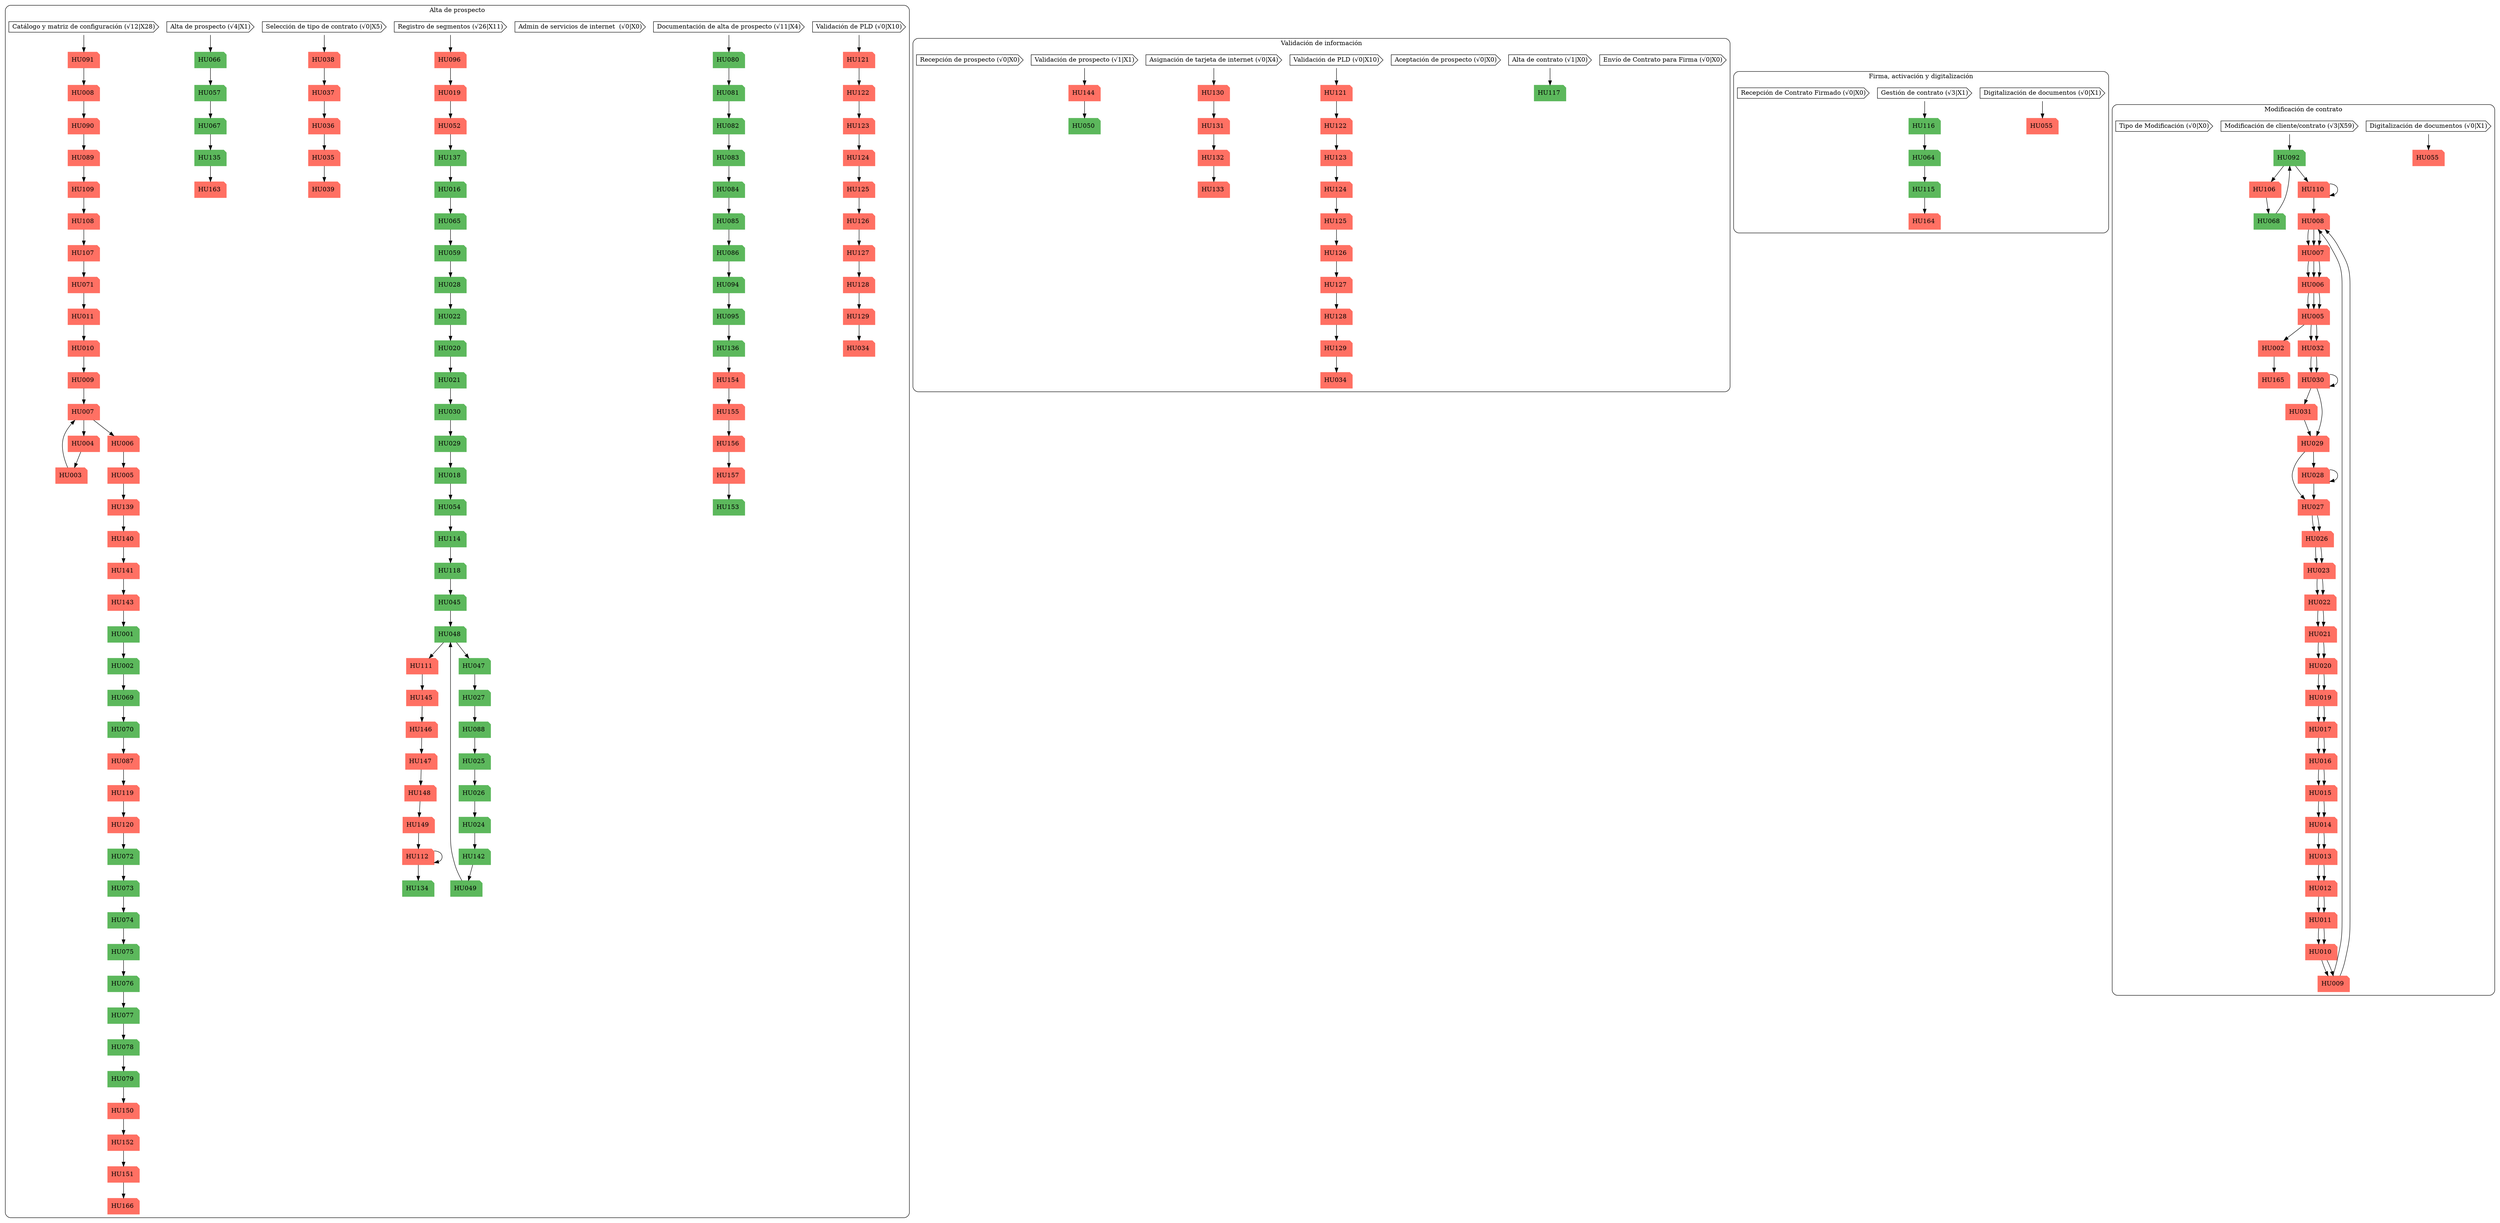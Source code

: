 // US Process model relationships
digraph G {
	graph [rankdir=TB]
	subgraph "cluster_Alta de prospecto" {
		label="Alta de prospecto" rankdir=TB style=rounded
		"Alta de prospecto_Validación de PLD_HU121 " [label="HU121 " color="#ff7063" href="https://vectorcb.storiesonboard.com/m/contratos-vector-to-be/!card/anEH8lAew-gw4ToL9zG3mQ" shape=note style=filled]
		"Alta de prospecto_Validación de PLD_HU122 " [label="HU122 " color="#ff7063" href="https://vectorcb.storiesonboard.com/m/contratos-vector-to-be/!card/DsB9HjBA49uimToMWWBz5g" shape=note style=filled]
		"Alta de prospecto_Validación de PLD_HU121 " -> "Alta de prospecto_Validación de PLD_HU122 " [constraint=true]
		"Alta de prospecto_Validación de PLD_HU123 " [label="HU123 " color="#ff7063" href="https://vectorcb.storiesonboard.com/m/contratos-vector-to-be/!card/XtvqQFl-ni4QKjoL94vTvQ" shape=note style=filled]
		"Alta de prospecto_Validación de PLD_HU122 " -> "Alta de prospecto_Validación de PLD_HU123 " [constraint=true]
		"Alta de prospecto_Validación de PLD_HU124 " [label="HU124 " color="#ff7063" href="https://vectorcb.storiesonboard.com/m/contratos-vector-to-be/!card/td1HhuiH3nOuRToMH5t21w" shape=note style=filled]
		"Alta de prospecto_Validación de PLD_HU123 " -> "Alta de prospecto_Validación de PLD_HU124 " [constraint=true]
		"Alta de prospecto_Validación de PLD_HU125 " [label="HU125 " color="#ff7063" href="https://vectorcb.storiesonboard.com/m/contratos-vector-to-be/!card/XI46QiVOfB6cfjoMH5yxSg" shape=note style=filled]
		"Alta de prospecto_Validación de PLD_HU124 " -> "Alta de prospecto_Validación de PLD_HU125 " [constraint=true]
		"Alta de prospecto_Validación de PLD_HU126 " [label="HU126 " color="#ff7063" href="https://vectorcb.storiesonboard.com/m/contratos-vector-to-be/!card/qcOKu5Y5OhZLEToMM8Ambg" shape=note style=filled]
		"Alta de prospecto_Validación de PLD_HU125 " -> "Alta de prospecto_Validación de PLD_HU126 " [constraint=true]
		"Alta de prospecto_Validación de PLD_HU127 " [label="HU127 " color="#ff7063" href="https://vectorcb.storiesonboard.com/m/contratos-vector-to-be/!card/mouhrul1Lv-LejoMH5yuHg" shape=note style=filled]
		"Alta de prospecto_Validación de PLD_HU126 " -> "Alta de prospecto_Validación de PLD_HU127 " [constraint=true]
		"Alta de prospecto_Validación de PLD_HU128 " [label="HU128 " color="#ff7063" href="https://vectorcb.storiesonboard.com/m/contratos-vector-to-be/!card/kjHACHzmgBTsxjoMY9M3rg" shape=note style=filled]
		"Alta de prospecto_Validación de PLD_HU127 " -> "Alta de prospecto_Validación de PLD_HU128 " [constraint=true]
		"Alta de prospecto_Validación de PLD_HU129 " [label="HU129 " color="#ff7063" href="https://vectorcb.storiesonboard.com/m/contratos-vector-to-be/!card/bqbQq5GvvNPJdDoMY-XKiA" shape=note style=filled]
		"Alta de prospecto_Validación de PLD_HU128 " -> "Alta de prospecto_Validación de PLD_HU129 " [constraint=true]
		"Alta de prospecto_Validación de PLD_HU034 " [label="HU034 " color="#ff7063" href="https://vectorcb.storiesonboard.com/m/contratos-vector-to-be/!card/fmXNBbV7suyMNzoLE5UvVA" shape=note style=filled]
		"Alta de prospecto_Validación de PLD_HU129 " -> "Alta de prospecto_Validación de PLD_HU034 " [constraint=true]
		"Alta de prospecto_PROC_0" [label="Validación de PLD (√0|X10)" shape=cds]
		"Alta de prospecto_PROC_0" -> "Alta de prospecto_Validación de PLD_HU121 " [constraint=true]
		"Alta de prospecto_Documentación de alta de prospecto_HU080 " [label="HU080 " color="#5cb85c" href="https://vectorcb.storiesonboard.com/m/contratos-vector-to-be/!card/1BHBwA90ewvx-zoLi6syLA" shape=note style=filled]
		"Alta de prospecto_Documentación de alta de prospecto_HU081 " [label="HU081 " color="#5cb85c" href="https://vectorcb.storiesonboard.com/m/contratos-vector-to-be/!card/O-hZIgE149bv6DoLi7yVXw" shape=note style=filled]
		"Alta de prospecto_Documentación de alta de prospecto_HU080 " -> "Alta de prospecto_Documentación de alta de prospecto_HU081 " [constraint=true]
		"Alta de prospecto_Documentación de alta de prospecto_HU082 " [label="HU082 " color="#5cb85c" href="https://vectorcb.storiesonboard.com/m/contratos-vector-to-be/!card/IN2MGoNWwH_PNDoLi8BejQ" shape=note style=filled]
		"Alta de prospecto_Documentación de alta de prospecto_HU081 " -> "Alta de prospecto_Documentación de alta de prospecto_HU082 " [constraint=true]
		"Alta de prospecto_Documentación de alta de prospecto_HU083 " [label="HU083 " color="#5cb85c" href="https://vectorcb.storiesonboard.com/m/contratos-vector-to-be/!card/aJI9PpHbBR0XMzoLi8Nprw" shape=note style=filled]
		"Alta de prospecto_Documentación de alta de prospecto_HU082 " -> "Alta de prospecto_Documentación de alta de prospecto_HU083 " [constraint=true]
		"Alta de prospecto_Documentación de alta de prospecto_HU084 " [label="HU084 " color="#5cb85c" href="https://vectorcb.storiesonboard.com/m/contratos-vector-to-be/!card/sFI5ZtyAjOteLToLi8YAbQ" shape=note style=filled]
		"Alta de prospecto_Documentación de alta de prospecto_HU083 " -> "Alta de prospecto_Documentación de alta de prospecto_HU084 " [constraint=true]
		"Alta de prospecto_Documentación de alta de prospecto_HU085 " [label="HU085 " color="#5cb85c" href="https://vectorcb.storiesonboard.com/m/contratos-vector-to-be/!card/AyZnXvWtjmjfqzoLi9xnOw" shape=note style=filled]
		"Alta de prospecto_Documentación de alta de prospecto_HU084 " -> "Alta de prospecto_Documentación de alta de prospecto_HU085 " [constraint=true]
		"Alta de prospecto_Documentación de alta de prospecto_HU086 " [label="HU086 " color="#5cb85c" href="https://vectorcb.storiesonboard.com/m/contratos-vector-to-be/!card/C1oKlTILC5dwqToLi-UX7g" shape=note style=filled]
		"Alta de prospecto_Documentación de alta de prospecto_HU085 " -> "Alta de prospecto_Documentación de alta de prospecto_HU086 " [constraint=true]
		"Alta de prospecto_Documentación de alta de prospecto_HU094 " [label="HU094 " color="#5cb85c" href="https://vectorcb.storiesonboard.com/m/contratos-vector-to-be/!card/uI3Bo17mU0kWhToLr40f7A" shape=note style=filled]
		"Alta de prospecto_Documentación de alta de prospecto_HU086 " -> "Alta de prospecto_Documentación de alta de prospecto_HU094 " [constraint=true]
		"Alta de prospecto_Documentación de alta de prospecto_HU095 " [label="HU095 " color="#5cb85c" href="https://vectorcb.storiesonboard.com/m/contratos-vector-to-be/!card/8oGfcqH9b0KfzToLr40f-w" shape=note style=filled]
		"Alta de prospecto_Documentación de alta de prospecto_HU094 " -> "Alta de prospecto_Documentación de alta de prospecto_HU095 " [constraint=true]
		"Alta de prospecto_Documentación de alta de prospecto_HU136 " [label="HU136 " color="#5cb85c" href="https://vectorcb.storiesonboard.com/m/contratos-vector-to-be/!card/qfboyhi6q7DZGToLPOT-kg" shape=note style=filled]
		"Alta de prospecto_Documentación de alta de prospecto_HU095 " -> "Alta de prospecto_Documentación de alta de prospecto_HU136 " [constraint=true]
		"Alta de prospecto_Documentación de alta de prospecto_HU154 " [label="HU154 " color="#ff7063" href="https://vectorcb.storiesonboard.com/m/contratos-vector-to-be/!card/G2-FUx6dAYpJKzoMYcm-Rw" shape=note style=filled]
		"Alta de prospecto_Documentación de alta de prospecto_HU136 " -> "Alta de prospecto_Documentación de alta de prospecto_HU154 " [constraint=true]
		"Alta de prospecto_Documentación de alta de prospecto_HU155 " [label="HU155 " color="#ff7063" href="https://vectorcb.storiesonboard.com/m/contratos-vector-to-be/!card/P49p3-BqnZ3dTDoMYf9FOQ" shape=note style=filled]
		"Alta de prospecto_Documentación de alta de prospecto_HU154 " -> "Alta de prospecto_Documentación de alta de prospecto_HU155 " [constraint=true]
		"Alta de prospecto_Documentación de alta de prospecto_HU156 " [label="HU156 " color="#ff7063" href="https://vectorcb.storiesonboard.com/m/contratos-vector-to-be/!card/lopbO0ueQiYKwzoMYf9BYQ" shape=note style=filled]
		"Alta de prospecto_Documentación de alta de prospecto_HU155 " -> "Alta de prospecto_Documentación de alta de prospecto_HU156 " [constraint=true]
		"Alta de prospecto_Documentación de alta de prospecto_HU157 " [label="HU157 " color="#ff7063" href="https://vectorcb.storiesonboard.com/m/contratos-vector-to-be/!card/BMvEFFLb-e0JZToMYjdcTQ" shape=note style=filled]
		"Alta de prospecto_Documentación de alta de prospecto_HU156 " -> "Alta de prospecto_Documentación de alta de prospecto_HU157 " [constraint=true]
		"Alta de prospecto_Documentación de alta de prospecto_HU153 " [label="HU153 " color="#5cb85c" href="https://vectorcb.storiesonboard.com/m/contratos-vector-to-be/!card/dIkc2jluRmwbyToMYcVy5A" shape=note style=filled]
		"Alta de prospecto_Documentación de alta de prospecto_HU157 " -> "Alta de prospecto_Documentación de alta de prospecto_HU153 " [constraint=true]
		"Alta de prospecto_PROC_1" [label="Documentación de alta de prospecto (√11|X4)" shape=cds]
		"Alta de prospecto_PROC_1" -> "Alta de prospecto_Documentación de alta de prospecto_HU080 " [constraint=true]
		"Alta de prospecto_PROC_2" [label="Admin de servicios de internet  (√0|X0)" shape=cds]
		"Alta de prospecto_Registro de segmentos_HU096 " [label="HU096 " color="#ff7063" href="https://vectorcb.storiesonboard.com/m/contratos-vector-to-be/!card/lWHexAi8lpOmkzoLw7Nyyw" shape=note style=filled]
		"Alta de prospecto_Registro de segmentos_HU019 " [label="HU019 " color="#ff7063" href="https://vectorcb.storiesonboard.com/m/contratos-vector-to-be/!card/S4HRwoy1zgkxUzoK_z8brw" shape=note style=filled]
		"Alta de prospecto_Registro de segmentos_HU096 " -> "Alta de prospecto_Registro de segmentos_HU019 " [constraint=true]
		"Alta de prospecto_Registro de segmentos_HU052 " [label="HU052 " color="#ff7063" href="https://vectorcb.storiesonboard.com/m/contratos-vector-to-be/!card/eXxUDlL00I97bjoLE5Uvkg" shape=note style=filled]
		"Alta de prospecto_Registro de segmentos_HU019 " -> "Alta de prospecto_Registro de segmentos_HU052 " [constraint=true]
		"Alta de prospecto_Registro de segmentos_HU137 " [label="HU137 " color="#5cb85c" href="https://vectorcb.storiesonboard.com/m/contratos-vector-to-be/!card/OenxgVptztfA2joMOTsYcg" shape=note style=filled]
		"Alta de prospecto_Registro de segmentos_HU052 " -> "Alta de prospecto_Registro de segmentos_HU137 " [constraint=true]
		"Alta de prospecto_Registro de segmentos_HU016 " [label="HU016 " color="#5cb85c" href="https://vectorcb.storiesonboard.com/m/contratos-vector-to-be/!card/AVs4SY9es6X9sDoK-jyZ2Q" shape=note style=filled]
		"Alta de prospecto_Registro de segmentos_HU137 " -> "Alta de prospecto_Registro de segmentos_HU016 " [constraint=true]
		"Alta de prospecto_Registro de segmentos_HU065 " [label="HU065 " color="#5cb85c" href="https://vectorcb.storiesonboard.com/m/contratos-vector-to-be/!card/Oh68TLm3F1doqToLXk6cCw" shape=note style=filled]
		"Alta de prospecto_Registro de segmentos_HU016 " -> "Alta de prospecto_Registro de segmentos_HU065 " [constraint=true]
		"Alta de prospecto_Registro de segmentos_HU059 " [label="HU059 " color="#5cb85c" href="https://vectorcb.storiesonboard.com/m/contratos-vector-to-be/!card/9A7GqUFxUsU_cToLONBB7w" shape=note style=filled]
		"Alta de prospecto_Registro de segmentos_HU065 " -> "Alta de prospecto_Registro de segmentos_HU059 " [constraint=true]
		"Alta de prospecto_Registro de segmentos_HU028 " [label="HU028 " color="#5cb85c" href="https://vectorcb.storiesonboard.com/m/contratos-vector-to-be/!card/gU-9qCSuLHLIRToLAGeqKg" shape=note style=filled]
		"Alta de prospecto_Registro de segmentos_HU059 " -> "Alta de prospecto_Registro de segmentos_HU028 " [constraint=true]
		"Alta de prospecto_Registro de segmentos_HU022 " [label="HU022 " color="#5cb85c" href="https://vectorcb.storiesonboard.com/m/contratos-vector-to-be/!card/0yqYmBO2fdXp5joLE-aEpw" shape=note style=filled]
		"Alta de prospecto_Registro de segmentos_HU028 " -> "Alta de prospecto_Registro de segmentos_HU022 " [constraint=true]
		"Alta de prospecto_Registro de segmentos_HU020 " [label="HU020 " color="#5cb85c" href="https://vectorcb.storiesonboard.com/m/contratos-vector-to-be/!card/DJsQyTDkSL3ccToLE9qDxw" shape=note style=filled]
		"Alta de prospecto_Registro de segmentos_HU022 " -> "Alta de prospecto_Registro de segmentos_HU020 " [constraint=true]
		"Alta de prospecto_Registro de segmentos_HU021 " [label="HU021 " color="#5cb85c" href="https://vectorcb.storiesonboard.com/m/contratos-vector-to-be/!card/-M0gV95sMzXFzzoLAGelKQ" shape=note style=filled]
		"Alta de prospecto_Registro de segmentos_HU020 " -> "Alta de prospecto_Registro de segmentos_HU021 " [constraint=true]
		"Alta de prospecto_Registro de segmentos_HU030 " [label="HU030 " color="#5cb85c" href="https://vectorcb.storiesonboard.com/m/contratos-vector-to-be/!card/KabVeakEpZitOzoLJD7l3A" shape=note style=filled]
		"Alta de prospecto_Registro de segmentos_HU021 " -> "Alta de prospecto_Registro de segmentos_HU030 " [constraint=true]
		"Alta de prospecto_Registro de segmentos_HU029 " [label="HU029 " color="#5cb85c" href="https://vectorcb.storiesonboard.com/m/contratos-vector-to-be/!card/--LgTiXYGjRj6ToLD_B4TQ" shape=note style=filled]
		"Alta de prospecto_Registro de segmentos_HU030 " -> "Alta de prospecto_Registro de segmentos_HU029 " [constraint=true]
		"Alta de prospecto_Registro de segmentos_HU018 " [label="HU018 " color="#5cb85c" href="https://vectorcb.storiesonboard.com/m/contratos-vector-to-be/!card/7TqZFj0VYMWlKzoK_sBiIw" shape=note style=filled]
		"Alta de prospecto_Registro de segmentos_HU029 " -> "Alta de prospecto_Registro de segmentos_HU018 " [constraint=true]
		"Alta de prospecto_Registro de segmentos_HU054 " [label="HU054 " color="#5cb85c" href="https://vectorcb.storiesonboard.com/m/contratos-vector-to-be/!card/RYUEgfxHJ92oNjoLAEeQVQ" shape=note style=filled]
		"Alta de prospecto_Registro de segmentos_HU018 " -> "Alta de prospecto_Registro de segmentos_HU054 " [constraint=true]
		"Alta de prospecto_Registro de segmentos_HU114 " [label="HU114 " color="#5cb85c" href="https://vectorcb.storiesonboard.com/m/contratos-vector-to-be/!card/Kqa97fHnFZhNZjoL6YALQA" shape=note style=filled]
		"Alta de prospecto_Registro de segmentos_HU054 " -> "Alta de prospecto_Registro de segmentos_HU114 " [constraint=true]
		"Alta de prospecto_Registro de segmentos_HU118 " [label="HU118 " color="#5cb85c" href="https://vectorcb.storiesonboard.com/m/contratos-vector-to-be/!card/c4A97AluOCXT9DoL_InmSw" shape=note style=filled]
		"Alta de prospecto_Registro de segmentos_HU114 " -> "Alta de prospecto_Registro de segmentos_HU118 " [constraint=true]
		"Alta de prospecto_Registro de segmentos_HU045 " [label="HU045 " color="#5cb85c" href="https://vectorcb.storiesonboard.com/m/contratos-vector-to-be/!card/HG7AbL7XuKR1ZzoLE-Z-Xg" shape=note style=filled]
		"Alta de prospecto_Registro de segmentos_HU118 " -> "Alta de prospecto_Registro de segmentos_HU045 " [constraint=true]
		"Alta de prospecto_Registro de segmentos_HU048 " [label="HU048 " color="#5cb85c" href="https://vectorcb.storiesonboard.com/m/contratos-vector-to-be/!card/877lUKMRqwGNpjoLE-Z9NQ" shape=note style=filled]
		"Alta de prospecto_Registro de segmentos_HU045 " -> "Alta de prospecto_Registro de segmentos_HU048 " [constraint=true]
		"Alta de prospecto_Registro de segmentos_HU047 " [label="HU047 " color="#5cb85c" href="https://vectorcb.storiesonboard.com/m/contratos-vector-to-be/!card/XbLngeRy9D6xxToLE9qG_g" shape=note style=filled]
		"Alta de prospecto_Registro de segmentos_HU048 " -> "Alta de prospecto_Registro de segmentos_HU047 " [constraint=true]
		"Alta de prospecto_Registro de segmentos_HU027 " [label="HU027 " color="#5cb85c" href="https://vectorcb.storiesonboard.com/m/contratos-vector-to-be/!card/UvDUPkmCdRqdyDoLAGenEg" shape=note style=filled]
		"Alta de prospecto_Registro de segmentos_HU047 " -> "Alta de prospecto_Registro de segmentos_HU027 " [constraint=true]
		"Alta de prospecto_Registro de segmentos_HU088 " [label="HU088 " color="#5cb85c" href="https://vectorcb.storiesonboard.com/m/contratos-vector-to-be/!card/AVsIVBIjRz2vrjoLbGJJoA" shape=note style=filled]
		"Alta de prospecto_Registro de segmentos_HU027 " -> "Alta de prospecto_Registro de segmentos_HU088 " [constraint=true]
		"Alta de prospecto_Registro de segmentos_HU025 " [label="HU025 " color="#5cb85c" href="https://vectorcb.storiesonboard.com/m/contratos-vector-to-be/!card/e8AmyqDJBufbWDoLD-8_-A" shape=note style=filled]
		"Alta de prospecto_Registro de segmentos_HU088 " -> "Alta de prospecto_Registro de segmentos_HU025 " [constraint=true]
		"Alta de prospecto_Registro de segmentos_HU026 " [label="HU026 " color="#5cb85c" href="https://vectorcb.storiesonboard.com/m/contratos-vector-to-be/!card/E-3-iU73X03wMzoLD_TI1A" shape=note style=filled]
		"Alta de prospecto_Registro de segmentos_HU025 " -> "Alta de prospecto_Registro de segmentos_HU026 " [constraint=true]
		"Alta de prospecto_Registro de segmentos_HU024 " [label="HU024 " color="#5cb85c" href="https://vectorcb.storiesonboard.com/m/contratos-vector-to-be/!card/P4QOYlQgsZvhDDoLAGei-w" shape=note style=filled]
		"Alta de prospecto_Registro de segmentos_HU026 " -> "Alta de prospecto_Registro de segmentos_HU024 " [constraint=true]
		"Alta de prospecto_Registro de segmentos_HU142 " [label="HU142 " color="#5cb85c" href="https://vectorcb.storiesonboard.com/m/contratos-vector-to-be/!card/P6POsng5jkqa2DoMPp3ITw" shape=note style=filled]
		"Alta de prospecto_Registro de segmentos_HU024 " -> "Alta de prospecto_Registro de segmentos_HU142 " [constraint=true]
		"Alta de prospecto_Registro de segmentos_HU049 " [label="HU049 " color="#5cb85c" href="https://vectorcb.storiesonboard.com/m/contratos-vector-to-be/!card/PVuErjWHzl4pHjoLE-uYdQ" shape=note style=filled]
		"Alta de prospecto_Registro de segmentos_HU142 " -> "Alta de prospecto_Registro de segmentos_HU049 " [constraint=true]
		"Alta de prospecto_Registro de segmentos_HU048 " [label="HU048 " color="#5cb85c" href="https://vectorcb.storiesonboard.com/m/contratos-vector-to-be/!card/WCKTbLh0h3SV4joLE-uaQA" shape=note style=filled]
		"Alta de prospecto_Registro de segmentos_HU049 " -> "Alta de prospecto_Registro de segmentos_HU048 " [constraint=true]
		"Alta de prospecto_Registro de segmentos_HU111 " [label="HU111 " color="#ff7063" href="https://vectorcb.storiesonboard.com/m/contratos-vector-to-be/!card/WjgUJMa7hhg5HjoLYIorng" shape=note style=filled]
		"Alta de prospecto_Registro de segmentos_HU048 " -> "Alta de prospecto_Registro de segmentos_HU111 " [constraint=true]
		"Alta de prospecto_Registro de segmentos_HU145 " [label="HU145 " color="#ff7063" href="https://vectorcb.storiesonboard.com/m/contratos-vector-to-be/!card/6OBkUF-fZ2TIZToMOxWN8A" shape=note style=filled]
		"Alta de prospecto_Registro de segmentos_HU111 " -> "Alta de prospecto_Registro de segmentos_HU145 " [constraint=true]
		"Alta de prospecto_Registro de segmentos_HU146 " [label="HU146 " color="#ff7063" href="https://vectorcb.storiesonboard.com/m/contratos-vector-to-be/!card/JrHzaHiBRnu3lDoMP01w8w" shape=note style=filled]
		"Alta de prospecto_Registro de segmentos_HU145 " -> "Alta de prospecto_Registro de segmentos_HU146 " [constraint=true]
		"Alta de prospecto_Registro de segmentos_HU147 " [label="HU147 " color="#ff7063" href="https://vectorcb.storiesonboard.com/m/contratos-vector-to-be/!card/Fx0edFwzBUs3wjoMOl-AqA" shape=note style=filled]
		"Alta de prospecto_Registro de segmentos_HU146 " -> "Alta de prospecto_Registro de segmentos_HU147 " [constraint=true]
		"Alta de prospecto_Registro de segmentos_HU148 " [label="HU148 " color="#ff7063" href="https://vectorcb.storiesonboard.com/m/contratos-vector-to-be/!card/xxNtqTc7oLP8uToMP1NDcg" shape=note style=filled]
		"Alta de prospecto_Registro de segmentos_HU147 " -> "Alta de prospecto_Registro de segmentos_HU148 " [constraint=true]
		"Alta de prospecto_Registro de segmentos_HU149 " [label="HU149 " color="#ff7063" href="https://vectorcb.storiesonboard.com/m/contratos-vector-to-be/!card/987nbJSN5cDxnzoMP_SYPg" shape=note style=filled]
		"Alta de prospecto_Registro de segmentos_HU148 " -> "Alta de prospecto_Registro de segmentos_HU149 " [constraint=true]
		"Alta de prospecto_Registro de segmentos_HU112 " [label="HU112 " color="#ff7063" href="https://vectorcb.storiesonboard.com/m/contratos-vector-to-be/!card/ynhr1OzQSvk3azoMP_SVLg" shape=note style=filled]
		"Alta de prospecto_Registro de segmentos_HU149 " -> "Alta de prospecto_Registro de segmentos_HU112 " [constraint=true]
		"Alta de prospecto_Registro de segmentos_HU112 " [label="HU112 " color="#ff7063" href="https://vectorcb.storiesonboard.com/m/contratos-vector-to-be/!card/ormdO2cxv3P9uzoMP_SUcw" shape=note style=filled]
		"Alta de prospecto_Registro de segmentos_HU112 " -> "Alta de prospecto_Registro de segmentos_HU112 " [constraint=true]
		"Alta de prospecto_Registro de segmentos_HU134 " [label="HU134 " color="#5cb85c" href="https://vectorcb.storiesonboard.com/m/contratos-vector-to-be/!card/8O1ovjNIVQXpJzoL1wtZ-Q" shape=note style=filled]
		"Alta de prospecto_Registro de segmentos_HU112 " -> "Alta de prospecto_Registro de segmentos_HU134 " [constraint=true]
		"Alta de prospecto_PROC_3" [label="Registro de segmentos (√26|X11)" shape=cds]
		"Alta de prospecto_PROC_3" -> "Alta de prospecto_Registro de segmentos_HU096 " [constraint=true]
		"Alta de prospecto_Selección de tipo de contrato_HU038 " [label="HU038 " color="#ff7063" href="https://vectorcb.storiesonboard.com/m/contratos-vector-to-be/!card/zrMgiQx0ZcCQLjoLGmaKnA" shape=note style=filled]
		"Alta de prospecto_Selección de tipo de contrato_HU037 " [label="HU037 " color="#ff7063" href="https://vectorcb.storiesonboard.com/m/contratos-vector-to-be/!card/Gg81UzCPj-JnGDoLE_PwNA" shape=note style=filled]
		"Alta de prospecto_Selección de tipo de contrato_HU038 " -> "Alta de prospecto_Selección de tipo de contrato_HU037 " [constraint=true]
		"Alta de prospecto_Selección de tipo de contrato_HU036 " [label="HU036 " color="#ff7063" href="https://vectorcb.storiesonboard.com/m/contratos-vector-to-be/!card/piEc2xs9K1zcSjoLFAB5Hg" shape=note style=filled]
		"Alta de prospecto_Selección de tipo de contrato_HU037 " -> "Alta de prospecto_Selección de tipo de contrato_HU036 " [constraint=true]
		"Alta de prospecto_Selección de tipo de contrato_HU035 " [label="HU035 " color="#ff7063" href="https://vectorcb.storiesonboard.com/m/contratos-vector-to-be/!card/7Rda0Vk-M1r1tToK-spD9Q" shape=note style=filled]
		"Alta de prospecto_Selección de tipo de contrato_HU036 " -> "Alta de prospecto_Selección de tipo de contrato_HU035 " [constraint=true]
		"Alta de prospecto_Selección de tipo de contrato_HU039 " [label="HU039 " color="#ff7063" href="https://vectorcb.storiesonboard.com/m/contratos-vector-to-be/!card/7wT-YGU1WXTiqDoLE_PyIQ" shape=note style=filled]
		"Alta de prospecto_Selección de tipo de contrato_HU035 " -> "Alta de prospecto_Selección de tipo de contrato_HU039 " [constraint=true]
		"Alta de prospecto_PROC_4" [label="Selección de tipo de contrato (√0|X5)" shape=cds]
		"Alta de prospecto_PROC_4" -> "Alta de prospecto_Selección de tipo de contrato_HU038 " [constraint=true]
		"Alta de prospecto_Alta de prospecto_HU066 " [label="HU066 " color="#5cb85c" href="https://vectorcb.storiesonboard.com/m/contratos-vector-to-be/!card/khitV_8b_ivgWjoLXmnkxQ" shape=note style=filled]
		"Alta de prospecto_Alta de prospecto_HU057 " [label="HU057 " color="#5cb85c" href="https://vectorcb.storiesonboard.com/m/contratos-vector-to-be/!card/RrYw2zca0uQBizoLN9J7EQ" shape=note style=filled]
		"Alta de prospecto_Alta de prospecto_HU066 " -> "Alta de prospecto_Alta de prospecto_HU057 " [constraint=true]
		"Alta de prospecto_Alta de prospecto_HU067 " [label="HU067 " color="#5cb85c" href="https://vectorcb.storiesonboard.com/m/contratos-vector-to-be/!card/UTa9_TOVUer-3ToMHwLODQ" shape=note style=filled]
		"Alta de prospecto_Alta de prospecto_HU057 " -> "Alta de prospecto_Alta de prospecto_HU067 " [constraint=true]
		"Alta de prospecto_Alta de prospecto_HU135 " [label="HU135 " color="#5cb85c" href="https://vectorcb.storiesonboard.com/m/contratos-vector-to-be/!card/hG4XCL7V-nFC2DoMOKobmA" shape=note style=filled]
		"Alta de prospecto_Alta de prospecto_HU067 " -> "Alta de prospecto_Alta de prospecto_HU135 " [constraint=true]
		"Alta de prospecto_Alta de prospecto_HU163 " [label="HU163 " color="#ff7063" href="https://vectorcb.storiesonboard.com/m/contratos-vector-to-be/!card/GEACZ7WxL38hjjoMbNjXXA" shape=note style=filled]
		"Alta de prospecto_Alta de prospecto_HU135 " -> "Alta de prospecto_Alta de prospecto_HU163 " [constraint=true]
		"Alta de prospecto_PROC_5" [label="Alta de prospecto (√4|X1)" shape=cds]
		"Alta de prospecto_PROC_5" -> "Alta de prospecto_Alta de prospecto_HU066 " [constraint=true]
		"Alta de prospecto_Catálogo y matriz de configuración_HU091 " [label="HU091 " color="#ff7063" href="https://vectorcb.storiesonboard.com/m/contratos-vector-to-be/!card/qh3C3a6Ts6Yz6joLpYcLIw" shape=note style=filled]
		"Alta de prospecto_Catálogo y matriz de configuración_HU008 " [label="HU008 " color="#ff7063" href="https://vectorcb.storiesonboard.com/m/contratos-vector-to-be/!card/Ef224LjAPVhGBjoLQgUgnQ" shape=note style=filled]
		"Alta de prospecto_Catálogo y matriz de configuración_HU091 " -> "Alta de prospecto_Catálogo y matriz de configuración_HU008 " [constraint=true]
		"Alta de prospecto_Catálogo y matriz de configuración_HU090 " [label="HU090 " color="#ff7063" href="https://vectorcb.storiesonboard.com/m/contratos-vector-to-be/!card/QeqX_ARZVBRMAjoLpXvLyQ" shape=note style=filled]
		"Alta de prospecto_Catálogo y matriz de configuración_HU008 " -> "Alta de prospecto_Catálogo y matriz de configuración_HU090 " [constraint=true]
		"Alta de prospecto_Catálogo y matriz de configuración_HU089 " [label="HU089 " color="#ff7063" href="https://vectorcb.storiesonboard.com/m/contratos-vector-to-be/!card/ANu1eIwkXXCp3ToLpWrCwA" shape=note style=filled]
		"Alta de prospecto_Catálogo y matriz de configuración_HU090 " -> "Alta de prospecto_Catálogo y matriz de configuración_HU089 " [constraint=true]
		"Alta de prospecto_Catálogo y matriz de configuración_HU109 " [label="HU109 " color="#ff7063" href="https://vectorcb.storiesonboard.com/m/contratos-vector-to-be/!card/GfgNB1yPCvDTpjoL04jWZw" shape=note style=filled]
		"Alta de prospecto_Catálogo y matriz de configuración_HU089 " -> "Alta de prospecto_Catálogo y matriz de configuración_HU109 " [constraint=true]
		"Alta de prospecto_Catálogo y matriz de configuración_HU108 " [label="HU108 " color="#ff7063" href="https://vectorcb.storiesonboard.com/m/contratos-vector-to-be/!card/DKCBMgSJLVmxbToL04jYFw" shape=note style=filled]
		"Alta de prospecto_Catálogo y matriz de configuración_HU109 " -> "Alta de prospecto_Catálogo y matriz de configuración_HU108 " [constraint=true]
		"Alta de prospecto_Catálogo y matriz de configuración_HU107 " [label="HU107 " color="#ff7063" href="https://vectorcb.storiesonboard.com/m/contratos-vector-to-be/!card/6XqVMh22be5feToL03Bn7A" shape=note style=filled]
		"Alta de prospecto_Catálogo y matriz de configuración_HU108 " -> "Alta de prospecto_Catálogo y matriz de configuración_HU107 " [constraint=true]
		"Alta de prospecto_Catálogo y matriz de configuración_HU071 " [label="HU071 " color="#ff7063" href="https://vectorcb.storiesonboard.com/m/contratos-vector-to-be/!card/zrCd7OO3A7yOlDoLhPIBtA" shape=note style=filled]
		"Alta de prospecto_Catálogo y matriz de configuración_HU107 " -> "Alta de prospecto_Catálogo y matriz de configuración_HU071 " [constraint=true]
		"Alta de prospecto_Catálogo y matriz de configuración_HU011 " [label="HU011 " color="#ff7063" href="https://vectorcb.storiesonboard.com/m/contratos-vector-to-be/!card/1AeTi9dDOPM9RjoLE4tPVQ" shape=note style=filled]
		"Alta de prospecto_Catálogo y matriz de configuración_HU071 " -> "Alta de prospecto_Catálogo y matriz de configuración_HU011 " [constraint=true]
		"Alta de prospecto_Catálogo y matriz de configuración_HU010 " [label="HU010 " color="#ff7063" href="https://vectorcb.storiesonboard.com/m/contratos-vector-to-be/!card/uwSsf7cu0H-ZuzoLHuVmsw" shape=note style=filled]
		"Alta de prospecto_Catálogo y matriz de configuración_HU011 " -> "Alta de prospecto_Catálogo y matriz de configuración_HU010 " [constraint=true]
		"Alta de prospecto_Catálogo y matriz de configuración_HU009 " [label="HU009 " color="#ff7063" href="https://vectorcb.storiesonboard.com/m/contratos-vector-to-be/!card/Y4c-ZWwUliAkYjoLGP7UDw" shape=note style=filled]
		"Alta de prospecto_Catálogo y matriz de configuración_HU010 " -> "Alta de prospecto_Catálogo y matriz de configuración_HU009 " [constraint=true]
		"Alta de prospecto_Catálogo y matriz de configuración_HU007 " [label="HU007 " color="#ff7063" href="https://vectorcb.storiesonboard.com/m/contratos-vector-to-be/!card/8OpgWbCM5Fx7gToLGP7ZnQ" shape=note style=filled]
		"Alta de prospecto_Catálogo y matriz de configuración_HU009 " -> "Alta de prospecto_Catálogo y matriz de configuración_HU007 " [constraint=true]
		"Alta de prospecto_Catálogo y matriz de configuración_HU004 " [label="HU004 " color="#ff7063" href="https://vectorcb.storiesonboard.com/m/contratos-vector-to-be/!card/b6RdbSOC4-DS3zoLFTH2Xg" shape=note style=filled]
		"Alta de prospecto_Catálogo y matriz de configuración_HU007 " -> "Alta de prospecto_Catálogo y matriz de configuración_HU004 " [constraint=true]
		"Alta de prospecto_Catálogo y matriz de configuración_HU003 " [label="HU003 " color="#ff7063" href="https://vectorcb.storiesonboard.com/m/contratos-vector-to-be/!card/lCtAz5Gg95g9KjoLFTH2jA" shape=note style=filled]
		"Alta de prospecto_Catálogo y matriz de configuración_HU004 " -> "Alta de prospecto_Catálogo y matriz de configuración_HU003 " [constraint=true]
		"Alta de prospecto_Catálogo y matriz de configuración_HU007 " [label="HU007 " color="#ff7063" href="https://vectorcb.storiesonboard.com/m/contratos-vector-to-be/!card/DSKMLNaAHpoEgDoLN3G8Ww" shape=note style=filled]
		"Alta de prospecto_Catálogo y matriz de configuración_HU003 " -> "Alta de prospecto_Catálogo y matriz de configuración_HU007 " [constraint=true]
		"Alta de prospecto_Catálogo y matriz de configuración_HU006 " [label="HU006 " color="#ff7063" href="https://vectorcb.storiesonboard.com/m/contratos-vector-to-be/!card/bbRZQ4iHyhrgejoLGP7Zbg" shape=note style=filled]
		"Alta de prospecto_Catálogo y matriz de configuración_HU007 " -> "Alta de prospecto_Catálogo y matriz de configuración_HU006 " [constraint=true]
		"Alta de prospecto_Catálogo y matriz de configuración_HU005 " [label="HU005 " color="#ff7063" href="https://vectorcb.storiesonboard.com/m/contratos-vector-to-be/!card/I2ptHfhYZRuOfzoLGP7byA" shape=note style=filled]
		"Alta de prospecto_Catálogo y matriz de configuración_HU006 " -> "Alta de prospecto_Catálogo y matriz de configuración_HU005 " [constraint=true]
		"Alta de prospecto_Catálogo y matriz de configuración_HU139 " [label="HU139 " color="#ff7063" href="https://vectorcb.storiesonboard.com/m/contratos-vector-to-be/!card/0tO6SzmBOp90KzoMPhfPgQ" shape=note style=filled]
		"Alta de prospecto_Catálogo y matriz de configuración_HU005 " -> "Alta de prospecto_Catálogo y matriz de configuración_HU139 " [constraint=true]
		"Alta de prospecto_Catálogo y matriz de configuración_HU140 " [label="HU140 " color="#ff7063" href="https://vectorcb.storiesonboard.com/m/contratos-vector-to-be/!card/xAYWv-2c1welxDoMPixI9Q" shape=note style=filled]
		"Alta de prospecto_Catálogo y matriz de configuración_HU139 " -> "Alta de prospecto_Catálogo y matriz de configuración_HU140 " [constraint=true]
		"Alta de prospecto_Catálogo y matriz de configuración_HU141 " [label="HU141 " color="#ff7063" href="https://vectorcb.storiesonboard.com/m/contratos-vector-to-be/!card/8OxSoUi5PSfJjjoMPnk64w" shape=note style=filled]
		"Alta de prospecto_Catálogo y matriz de configuración_HU140 " -> "Alta de prospecto_Catálogo y matriz de configuración_HU141 " [constraint=true]
		"Alta de prospecto_Catálogo y matriz de configuración_HU143 " [label="HU143 " color="#ff7063" href="https://vectorcb.storiesonboard.com/m/contratos-vector-to-be/!card/ZuuJeL-5q-ci1ToMPzTdyg" shape=note style=filled]
		"Alta de prospecto_Catálogo y matriz de configuración_HU141 " -> "Alta de prospecto_Catálogo y matriz de configuración_HU143 " [constraint=true]
		"Alta de prospecto_Catálogo y matriz de configuración_HU001 " [label="HU001 " color="#5cb85c" href="https://vectorcb.storiesonboard.com/m/contratos-vector-to-be/!card/J9TW7cAZ0pLdPjoLE5vUjA" shape=note style=filled]
		"Alta de prospecto_Catálogo y matriz de configuración_HU143 " -> "Alta de prospecto_Catálogo y matriz de configuración_HU001 " [constraint=true]
		"Alta de prospecto_Catálogo y matriz de configuración_HU002 " [label="HU002 " color="#5cb85c" href="https://vectorcb.storiesonboard.com/m/contratos-vector-to-be/!card/9asNDE5yQcNinDoLE5vZrg" shape=note style=filled]
		"Alta de prospecto_Catálogo y matriz de configuración_HU001 " -> "Alta de prospecto_Catálogo y matriz de configuración_HU002 " [constraint=true]
		"Alta de prospecto_Catálogo y matriz de configuración_HU069 " [label="HU069 " color="#5cb85c" href="https://vectorcb.storiesonboard.com/m/contratos-vector-to-be/!card/U678SYFf8x9_gToLUTMNjQ" shape=note style=filled]
		"Alta de prospecto_Catálogo y matriz de configuración_HU002 " -> "Alta de prospecto_Catálogo y matriz de configuración_HU069 " [constraint=true]
		"Alta de prospecto_Catálogo y matriz de configuración_HU070 " [label="HU070 " color="#5cb85c" href="https://vectorcb.storiesonboard.com/m/contratos-vector-to-be/!card/a5OFmsoRzIWPnToLZ0W6Bg" shape=note style=filled]
		"Alta de prospecto_Catálogo y matriz de configuración_HU069 " -> "Alta de prospecto_Catálogo y matriz de configuración_HU070 " [constraint=true]
		"Alta de prospecto_Catálogo y matriz de configuración_HU087 " [label="HU087 " color="#ff7063" href="https://vectorcb.storiesonboard.com/m/contratos-vector-to-be/!card/fsm81I7CjUnZHjoLi-fhKA" shape=note style=filled]
		"Alta de prospecto_Catálogo y matriz de configuración_HU070 " -> "Alta de prospecto_Catálogo y matriz de configuración_HU087 " [constraint=true]
		"Alta de prospecto_Catálogo y matriz de configuración_HU119 " [label="HU119 " color="#ff7063" href="https://vectorcb.storiesonboard.com/m/contratos-vector-to-be/!card/le8pZ_onQOvAkjoL80Glog" shape=note style=filled]
		"Alta de prospecto_Catálogo y matriz de configuración_HU087 " -> "Alta de prospecto_Catálogo y matriz de configuración_HU119 " [constraint=true]
		"Alta de prospecto_Catálogo y matriz de configuración_HU120 " [label="HU120 " color="#ff7063" href="https://vectorcb.storiesonboard.com/m/contratos-vector-to-be/!card/o-nbF0OyOe3fEDoL80Giig" shape=note style=filled]
		"Alta de prospecto_Catálogo y matriz de configuración_HU119 " -> "Alta de prospecto_Catálogo y matriz de configuración_HU120 " [constraint=true]
		"Alta de prospecto_Catálogo y matriz de configuración_HU072 " [label="HU072 " color="#5cb85c" href="https://vectorcb.storiesonboard.com/m/contratos-vector-to-be/!card/y4AmUqyp1Kyg6DoLilEBNA" shape=note style=filled]
		"Alta de prospecto_Catálogo y matriz de configuración_HU120 " -> "Alta de prospecto_Catálogo y matriz de configuración_HU072 " [constraint=true]
		"Alta de prospecto_Catálogo y matriz de configuración_HU073 " [label="HU073 " color="#5cb85c" href="https://vectorcb.storiesonboard.com/m/contratos-vector-to-be/!card/6NWrWN2NDtqb9ToLiv12Dg" shape=note style=filled]
		"Alta de prospecto_Catálogo y matriz de configuración_HU072 " -> "Alta de prospecto_Catálogo y matriz de configuración_HU073 " [constraint=true]
		"Alta de prospecto_Catálogo y matriz de configuración_HU074 " [label="HU074 " color="#5cb85c" href="https://vectorcb.storiesonboard.com/m/contratos-vector-to-be/!card/BXq4tSR95out4joLiv1zgA" shape=note style=filled]
		"Alta de prospecto_Catálogo y matriz de configuración_HU073 " -> "Alta de prospecto_Catálogo y matriz de configuración_HU074 " [constraint=true]
		"Alta de prospecto_Catálogo y matriz de configuración_HU075 " [label="HU075 " color="#5cb85c" href="https://vectorcb.storiesonboard.com/m/contratos-vector-to-be/!card/OkNMrjGhQHi7TzoLiwxkzg" shape=note style=filled]
		"Alta de prospecto_Catálogo y matriz de configuración_HU074 " -> "Alta de prospecto_Catálogo y matriz de configuración_HU075 " [constraint=true]
		"Alta de prospecto_Catálogo y matriz de configuración_HU076 " [label="HU076 " color="#5cb85c" href="https://vectorcb.storiesonboard.com/m/contratos-vector-to-be/!card/jIpXdS2X_fuC0DoLiwxjtQ" shape=note style=filled]
		"Alta de prospecto_Catálogo y matriz de configuración_HU075 " -> "Alta de prospecto_Catálogo y matriz de configuración_HU076 " [constraint=true]
		"Alta de prospecto_Catálogo y matriz de configuración_HU077 " [label="HU077 " color="#5cb85c" href="https://vectorcb.storiesonboard.com/m/contratos-vector-to-be/!card/eKwmckHLjXRzUjoLixQ-Iw" shape=note style=filled]
		"Alta de prospecto_Catálogo y matriz de configuración_HU076 " -> "Alta de prospecto_Catálogo y matriz de configuración_HU077 " [constraint=true]
		"Alta de prospecto_Catálogo y matriz de configuración_HU078 " [label="HU078 " color="#5cb85c" href="https://vectorcb.storiesonboard.com/m/contratos-vector-to-be/!card/SJrbi6l89GjVqzoLi52KyA" shape=note style=filled]
		"Alta de prospecto_Catálogo y matriz de configuración_HU077 " -> "Alta de prospecto_Catálogo y matriz de configuración_HU078 " [constraint=true]
		"Alta de prospecto_Catálogo y matriz de configuración_HU079 " [label="HU079 " color="#5cb85c" href="https://vectorcb.storiesonboard.com/m/contratos-vector-to-be/!card/vKZZKiKJBHhQNzoLi6svug" shape=note style=filled]
		"Alta de prospecto_Catálogo y matriz de configuración_HU078 " -> "Alta de prospecto_Catálogo y matriz de configuración_HU079 " [constraint=true]
		"Alta de prospecto_Catálogo y matriz de configuración_HU150 " [label="HU150 " color="#ff7063" href="https://vectorcb.storiesonboard.com/m/contratos-vector-to-be/!card/7GUG_f0-LMfTQDoMU59TGQ" shape=note style=filled]
		"Alta de prospecto_Catálogo y matriz de configuración_HU079 " -> "Alta de prospecto_Catálogo y matriz de configuración_HU150 " [constraint=true]
		"Alta de prospecto_Catálogo y matriz de configuración_HU152 " [label="HU152 " color="#ff7063" href="https://vectorcb.storiesonboard.com/m/contratos-vector-to-be/!card/9zzGw6xLkngu0DoMXr5gOw" shape=note style=filled]
		"Alta de prospecto_Catálogo y matriz de configuración_HU150 " -> "Alta de prospecto_Catálogo y matriz de configuración_HU152 " [constraint=true]
		"Alta de prospecto_Catálogo y matriz de configuración_HU151 " [label="HU151 " color="#ff7063" href="https://vectorcb.storiesonboard.com/m/contratos-vector-to-be/!card/1FpgTiGGplqHyjoMU6U9WA" shape=note style=filled]
		"Alta de prospecto_Catálogo y matriz de configuración_HU152 " -> "Alta de prospecto_Catálogo y matriz de configuración_HU151 " [constraint=true]
		"Alta de prospecto_Catálogo y matriz de configuración_HU166 " [label="HU166 " color="#ff7063" href="https://vectorcb.storiesonboard.com/m/contratos-vector-to-be/!card/kLsoCIyORjAZ5DoMZCf3ng" shape=note style=filled]
		"Alta de prospecto_Catálogo y matriz de configuración_HU151 " -> "Alta de prospecto_Catálogo y matriz de configuración_HU166 " [constraint=true]
		"Alta de prospecto_PROC_6" [label="Catálogo y matriz de configuración (√12|X28)" shape=cds]
		"Alta de prospecto_PROC_6" -> "Alta de prospecto_Catálogo y matriz de configuración_HU091 " [constraint=true]
	}
	subgraph "cluster_Validación de información" {
		label="Validación de información" rankdir=TB style=rounded
		"Validación de información_PROC_0" [label="Envío de Contrato para Firma (√0|X0)" shape=cds]
		"Validación de información_Alta de contrato_HU117 " [label="HU117 " color="#5cb85c" href="https://vectorcb.storiesonboard.com/m/contratos-vector-to-be/!card/PFP_mtEob6gLFToL9gCiUg" shape=note style=filled]
		"Validación de información_PROC_1" [label="Alta de contrato (√1|X0)" shape=cds]
		"Validación de información_PROC_1" -> "Validación de información_Alta de contrato_HU117 " [constraint=true]
		"Validación de información_PROC_2" [label="Aceptación de prospecto (√0|X0)" shape=cds]
		"Validación de información_Validación de PLD_HU121 " [label="HU121 " color="#ff7063" href="https://vectorcb.storiesonboard.com/m/contratos-vector-to-be/!card/anEH8lAew-gw4ToL9zG3mQ" shape=note style=filled]
		"Validación de información_Validación de PLD_HU122 " [label="HU122 " color="#ff7063" href="https://vectorcb.storiesonboard.com/m/contratos-vector-to-be/!card/DsB9HjBA49uimToMWWBz5g" shape=note style=filled]
		"Validación de información_Validación de PLD_HU121 " -> "Validación de información_Validación de PLD_HU122 " [constraint=true]
		"Validación de información_Validación de PLD_HU123 " [label="HU123 " color="#ff7063" href="https://vectorcb.storiesonboard.com/m/contratos-vector-to-be/!card/XtvqQFl-ni4QKjoL94vTvQ" shape=note style=filled]
		"Validación de información_Validación de PLD_HU122 " -> "Validación de información_Validación de PLD_HU123 " [constraint=true]
		"Validación de información_Validación de PLD_HU124 " [label="HU124 " color="#ff7063" href="https://vectorcb.storiesonboard.com/m/contratos-vector-to-be/!card/td1HhuiH3nOuRToMH5t21w" shape=note style=filled]
		"Validación de información_Validación de PLD_HU123 " -> "Validación de información_Validación de PLD_HU124 " [constraint=true]
		"Validación de información_Validación de PLD_HU125 " [label="HU125 " color="#ff7063" href="https://vectorcb.storiesonboard.com/m/contratos-vector-to-be/!card/XI46QiVOfB6cfjoMH5yxSg" shape=note style=filled]
		"Validación de información_Validación de PLD_HU124 " -> "Validación de información_Validación de PLD_HU125 " [constraint=true]
		"Validación de información_Validación de PLD_HU126 " [label="HU126 " color="#ff7063" href="https://vectorcb.storiesonboard.com/m/contratos-vector-to-be/!card/qcOKu5Y5OhZLEToMM8Ambg" shape=note style=filled]
		"Validación de información_Validación de PLD_HU125 " -> "Validación de información_Validación de PLD_HU126 " [constraint=true]
		"Validación de información_Validación de PLD_HU127 " [label="HU127 " color="#ff7063" href="https://vectorcb.storiesonboard.com/m/contratos-vector-to-be/!card/mouhrul1Lv-LejoMH5yuHg" shape=note style=filled]
		"Validación de información_Validación de PLD_HU126 " -> "Validación de información_Validación de PLD_HU127 " [constraint=true]
		"Validación de información_Validación de PLD_HU128 " [label="HU128 " color="#ff7063" href="https://vectorcb.storiesonboard.com/m/contratos-vector-to-be/!card/kjHACHzmgBTsxjoMY9M3rg" shape=note style=filled]
		"Validación de información_Validación de PLD_HU127 " -> "Validación de información_Validación de PLD_HU128 " [constraint=true]
		"Validación de información_Validación de PLD_HU129 " [label="HU129 " color="#ff7063" href="https://vectorcb.storiesonboard.com/m/contratos-vector-to-be/!card/bqbQq5GvvNPJdDoMY-XKiA" shape=note style=filled]
		"Validación de información_Validación de PLD_HU128 " -> "Validación de información_Validación de PLD_HU129 " [constraint=true]
		"Validación de información_Validación de PLD_HU034 " [label="HU034 " color="#ff7063" href="https://vectorcb.storiesonboard.com/m/contratos-vector-to-be/!card/fmXNBbV7suyMNzoLE5UvVA" shape=note style=filled]
		"Validación de información_Validación de PLD_HU129 " -> "Validación de información_Validación de PLD_HU034 " [constraint=true]
		"Validación de información_PROC_3" [label="Validación de PLD (√0|X10)" shape=cds]
		"Validación de información_PROC_3" -> "Validación de información_Validación de PLD_HU121 " [constraint=true]
		"Validación de información_Asignación de tarjeta de internet_HU130 " [label="HU130 " color="#ff7063" href="https://vectorcb.storiesonboard.com/m/contratos-vector-to-be/!card/chxAin2OpgCVPDoLQzIauw" shape=note style=filled]
		"Validación de información_Asignación de tarjeta de internet_HU131 " [label="HU131 " color="#ff7063" href="https://vectorcb.storiesonboard.com/m/contratos-vector-to-be/!card/8GQzd7nymkV_sToLQyEjWQ" shape=note style=filled]
		"Validación de información_Asignación de tarjeta de internet_HU130 " -> "Validación de información_Asignación de tarjeta de internet_HU131 " [constraint=true]
		"Validación de información_Asignación de tarjeta de internet_HU132 " [label="HU132 " color="#ff7063" href="https://vectorcb.storiesonboard.com/m/contratos-vector-to-be/!card/gCqsr69MgFqKZjoLQyEp0Q" shape=note style=filled]
		"Validación de información_Asignación de tarjeta de internet_HU131 " -> "Validación de información_Asignación de tarjeta de internet_HU132 " [constraint=true]
		"Validación de información_Asignación de tarjeta de internet_HU133 " [label="HU133 " color="#ff7063" href="https://vectorcb.storiesonboard.com/m/contratos-vector-to-be/!card/5J37mjsf0CnDPDoLQyEqAA" shape=note style=filled]
		"Validación de información_Asignación de tarjeta de internet_HU132 " -> "Validación de información_Asignación de tarjeta de internet_HU133 " [constraint=true]
		"Validación de información_PROC_4" [label="Asignación de tarjeta de internet (√0|X4)" shape=cds]
		"Validación de información_PROC_4" -> "Validación de información_Asignación de tarjeta de internet_HU130 " [constraint=true]
		"Validación de información_Validación de prospecto_HU144 " [label="HU144 " color="#ff7063" href="https://vectorcb.storiesonboard.com/m/contratos-vector-to-be/!card/G_oQn2Ot7UCNpToMPgFHbQ" shape=note style=filled]
		"Validación de información_Validación de prospecto_HU050 " [label="HU050 " color="#5cb85c" href="https://vectorcb.storiesonboard.com/m/contratos-vector-to-be/!card/Gfp5nB_z1NyrEjoLGPAqJg" shape=note style=filled]
		"Validación de información_Validación de prospecto_HU144 " -> "Validación de información_Validación de prospecto_HU050 " [constraint=true]
		"Validación de información_PROC_5" [label="Validación de prospecto (√1|X1)" shape=cds]
		"Validación de información_PROC_5" -> "Validación de información_Validación de prospecto_HU144 " [constraint=true]
		"Validación de información_PROC_6" [label="Recepción de prospecto (√0|X0)" shape=cds]
	}
	subgraph "cluster_Firma, activación y digitalización" {
		label="Firma, activación y digitalización" rankdir=TB style=rounded
		"Firma, activación y digitalización_Digitalización de documentos_HU055 " [label="HU055 " color="#ff7063" href="https://vectorcb.storiesonboard.com/m/contratos-vector-to-be/!card/VzthzXW5eUEq_DoLGPLnew" shape=note style=filled]
		"Firma, activación y digitalización_PROC_0" [label="Digitalización de documentos (√0|X1)" shape=cds]
		"Firma, activación y digitalización_PROC_0" -> "Firma, activación y digitalización_Digitalización de documentos_HU055 " [constraint=true]
		"Firma, activación y digitalización_Gestión de contrato_HU116 " [label="HU116 " color="#5cb85c" href="https://vectorcb.storiesonboard.com/m/contratos-vector-to-be/!card/TWjIZyCaQ98VSzoL9eiceQ" shape=note style=filled]
		"Firma, activación y digitalización_Gestión de contrato_HU064 " [label="HU064 " color="#5cb85c" href="https://vectorcb.storiesonboard.com/m/contratos-vector-to-be/!card/38JnOZznuJXpPzoLPTEdYQ" shape=note style=filled]
		"Firma, activación y digitalización_Gestión de contrato_HU116 " -> "Firma, activación y digitalización_Gestión de contrato_HU064 " [constraint=true]
		"Firma, activación y digitalización_Gestión de contrato_HU115 " [label="HU115 " color="#5cb85c" href="https://vectorcb.storiesonboard.com/m/contratos-vector-to-be/!card/01gpSXOUOuRd7zoL8ly70g" shape=note style=filled]
		"Firma, activación y digitalización_Gestión de contrato_HU064 " -> "Firma, activación y digitalización_Gestión de contrato_HU115 " [constraint=true]
		"Firma, activación y digitalización_Gestión de contrato_HU164 " [label="HU164 " color="#ff7063" href="https://vectorcb.storiesonboard.com/m/contratos-vector-to-be/!card/ct1fB_92oJLBaDoMhjv4ag" shape=note style=filled]
		"Firma, activación y digitalización_Gestión de contrato_HU115 " -> "Firma, activación y digitalización_Gestión de contrato_HU164 " [constraint=true]
		"Firma, activación y digitalización_PROC_1" [label="Gestión de contrato (√3|X1)" shape=cds]
		"Firma, activación y digitalización_PROC_1" -> "Firma, activación y digitalización_Gestión de contrato_HU116 " [constraint=true]
		"Firma, activación y digitalización_PROC_2" [label="Recepción de Contrato Firmado (√0|X0)" shape=cds]
	}
	subgraph "cluster_Modificación de contrato" {
		label="Modificación de contrato" rankdir=TB style=rounded
		"Modificación de contrato_Digitalización de documentos_HU055 " [label="HU055 " color="#ff7063" href="https://vectorcb.storiesonboard.com/m/contratos-vector-to-be/!card/VzthzXW5eUEq_DoLGPLnew" shape=note style=filled]
		"Modificación de contrato_PROC_0" [label="Digitalización de documentos (√0|X1)" shape=cds]
		"Modificación de contrato_PROC_0" -> "Modificación de contrato_Digitalización de documentos_HU055 " [constraint=true]
		"Modificación de contrato_Modificación de cliente/contrato_HU092 " [label="HU092 " color="#5cb85c" href="https://vectorcb.storiesonboard.com/m/contratos-vector-to-be/!card/NOv8osiq1GlEhzoLrn6Z2g" shape=note style=filled]
		"Modificación de contrato_Modificación de cliente/contrato_HU106 " [label="HU106 " color="#ff7063" href="https://vectorcb.storiesonboard.com/m/contratos-vector-to-be/!card/2nCL5SGHL9GHqzoLzmwoPw" shape=note style=filled]
		"Modificación de contrato_Modificación de cliente/contrato_HU092 " -> "Modificación de contrato_Modificación de cliente/contrato_HU106 " [constraint=true]
		"Modificación de contrato_Modificación de cliente/contrato_HU068 " [label="HU068 " color="#5cb85c" href="https://vectorcb.storiesonboard.com/m/contratos-vector-to-be/!card/K-uNAd31jnRnODoLW4NgGw" shape=note style=filled]
		"Modificación de contrato_Modificación de cliente/contrato_HU106 " -> "Modificación de contrato_Modificación de cliente/contrato_HU068 " [constraint=true]
		"Modificación de contrato_Modificación de cliente/contrato_HU092 " [label="HU092 " color="#5cb85c" href="https://vectorcb.storiesonboard.com/m/contratos-vector-to-be/!card/qpS6y0H4wS7V7DoMYkICyQ" shape=note style=filled]
		"Modificación de contrato_Modificación de cliente/contrato_HU068 " -> "Modificación de contrato_Modificación de cliente/contrato_HU092 " [constraint=true]
		"Modificación de contrato_Modificación de cliente/contrato_HU110 " [label="HU110 " color="#ff7063" href="https://vectorcb.storiesonboard.com/m/contratos-vector-to-be/!card/R8eAwN8I5Sa_9joL1KOpfQ" shape=note style=filled]
		"Modificación de contrato_Modificación de cliente/contrato_HU092 " -> "Modificación de contrato_Modificación de cliente/contrato_HU110 " [constraint=true]
		"Modificación de contrato_Modificación de cliente/contrato_HU110 " [label="HU110 " color="#ff7063" href="https://vectorcb.storiesonboard.com/m/contratos-vector-to-be/!card/OI-FnMpgRHmb5joMZGXfNQ" shape=note style=filled]
		"Modificación de contrato_Modificación de cliente/contrato_HU110 " -> "Modificación de contrato_Modificación de cliente/contrato_HU110 " [constraint=true]
		"Modificación de contrato_Modificación de cliente/contrato_HU008 " [label="HU008 " color="#ff7063" href="https://vectorcb.storiesonboard.com/m/contratos-vector-to-be/!card/syvDN_vMHBQadDoLQzF4Lg" shape=note style=filled]
		"Modificación de contrato_Modificación de cliente/contrato_HU110 " -> "Modificación de contrato_Modificación de cliente/contrato_HU008 " [constraint=true]
		"Modificación de contrato_Modificación de cliente/contrato_HU007 " [label="HU007 " color="#ff7063" href="https://vectorcb.storiesonboard.com/m/contratos-vector-to-be/!card/7olZq0cf0V5cWzoLQzDbwQ" shape=note style=filled]
		"Modificación de contrato_Modificación de cliente/contrato_HU008 " -> "Modificación de contrato_Modificación de cliente/contrato_HU007 " [constraint=true]
		"Modificación de contrato_Modificación de cliente/contrato_HU006 " [label="HU006 " color="#ff7063" href="https://vectorcb.storiesonboard.com/m/contratos-vector-to-be/!card/CNFdykY638DJ6zoLQzDb_w" shape=note style=filled]
		"Modificación de contrato_Modificación de cliente/contrato_HU007 " -> "Modificación de contrato_Modificación de cliente/contrato_HU006 " [constraint=true]
		"Modificación de contrato_Modificación de cliente/contrato_HU005 " [label="HU005 " color="#ff7063" href="https://vectorcb.storiesonboard.com/m/contratos-vector-to-be/!card/UAeq3gy8gqlHsjoLQzDcTQ" shape=note style=filled]
		"Modificación de contrato_Modificación de cliente/contrato_HU006 " -> "Modificación de contrato_Modificación de cliente/contrato_HU005 " [constraint=true]
		"Modificación de contrato_Modificación de cliente/contrato_HU032 " [label="HU032 " color="#ff7063" href="https://vectorcb.storiesonboard.com/m/contratos-vector-to-be/!card/zrOuwUs8OdN9HzoLQxH4XQ" shape=note style=filled]
		"Modificación de contrato_Modificación de cliente/contrato_HU005 " -> "Modificación de contrato_Modificación de cliente/contrato_HU032 " [constraint=true]
		"Modificación de contrato_Modificación de cliente/contrato_HU030 " [label="HU030 " color="#ff7063" href="https://vectorcb.storiesonboard.com/m/contratos-vector-to-be/!card/3CsdywVxKbKCFjoLQxH5XA" shape=note style=filled]
		"Modificación de contrato_Modificación de cliente/contrato_HU032 " -> "Modificación de contrato_Modificación de cliente/contrato_HU030 " [constraint=true]
		"Modificación de contrato_Modificación de cliente/contrato_HU030 " [label="HU030 " color="#ff7063" href="https://vectorcb.storiesonboard.com/m/contratos-vector-to-be/!card/CoaWkwU9XVIWwToLQxH5mg" shape=note style=filled]
		"Modificación de contrato_Modificación de cliente/contrato_HU030 " -> "Modificación de contrato_Modificación de cliente/contrato_HU030 " [constraint=true]
		"Modificación de contrato_Modificación de cliente/contrato_HU029 " [label="HU029 " color="#ff7063" href="https://vectorcb.storiesonboard.com/m/contratos-vector-to-be/!card/0oI-HrD5Cfv6rDoLQxH56A" shape=note style=filled]
		"Modificación de contrato_Modificación de cliente/contrato_HU030 " -> "Modificación de contrato_Modificación de cliente/contrato_HU029 " [constraint=true]
		"Modificación de contrato_Modificación de cliente/contrato_HU028 " [label="HU028 " color="#ff7063" href="https://vectorcb.storiesonboard.com/m/contratos-vector-to-be/!card/GCmOCRCN3yZNejoLQxbbqw" shape=note style=filled]
		"Modificación de contrato_Modificación de cliente/contrato_HU029 " -> "Modificación de contrato_Modificación de cliente/contrato_HU028 " [constraint=true]
		"Modificación de contrato_Modificación de cliente/contrato_HU028 " [label="HU028 " color="#ff7063" href="https://vectorcb.storiesonboard.com/m/contratos-vector-to-be/!card/u9CCDdbBXNeUKjoLQxH6Ng" shape=note style=filled]
		"Modificación de contrato_Modificación de cliente/contrato_HU028 " -> "Modificación de contrato_Modificación de cliente/contrato_HU028 " [constraint=true]
		"Modificación de contrato_Modificación de cliente/contrato_HU027 " [label="HU027 " color="#ff7063" href="https://vectorcb.storiesonboard.com/m/contratos-vector-to-be/!card/k9Hjslw6jfwtoToLQxH6dQ" shape=note style=filled]
		"Modificación de contrato_Modificación de cliente/contrato_HU028 " -> "Modificación de contrato_Modificación de cliente/contrato_HU027 " [constraint=true]
		"Modificación de contrato_Modificación de cliente/contrato_HU026 " [label="HU026 " color="#ff7063" href="https://vectorcb.storiesonboard.com/m/contratos-vector-to-be/!card/PhI_kAAwncTAizoLQxH6sw" shape=note style=filled]
		"Modificación de contrato_Modificación de cliente/contrato_HU027 " -> "Modificación de contrato_Modificación de cliente/contrato_HU026 " [constraint=true]
		"Modificación de contrato_Modificación de cliente/contrato_HU023 " [label="HU023 " color="#ff7063" href="https://vectorcb.storiesonboard.com/m/contratos-vector-to-be/!card/IrDd6SR2khAmLToLQwsIBw" shape=note style=filled]
		"Modificación de contrato_Modificación de cliente/contrato_HU026 " -> "Modificación de contrato_Modificación de cliente/contrato_HU023 " [constraint=true]
		"Modificación de contrato_Modificación de cliente/contrato_HU022 " [label="HU022 " color="#ff7063" href="https://vectorcb.storiesonboard.com/m/contratos-vector-to-be/!card/7hxkjnwgwXpAGDoLQwsIRg" shape=note style=filled]
		"Modificación de contrato_Modificación de cliente/contrato_HU023 " -> "Modificación de contrato_Modificación de cliente/contrato_HU022 " [constraint=true]
		"Modificación de contrato_Modificación de cliente/contrato_HU021 " [label="HU021 " color="#ff7063" href="https://vectorcb.storiesonboard.com/m/contratos-vector-to-be/!card/82HsaDgE_qOUqzoLQwsIhA" shape=note style=filled]
		"Modificación de contrato_Modificación de cliente/contrato_HU022 " -> "Modificación de contrato_Modificación de cliente/contrato_HU021 " [constraint=true]
		"Modificación de contrato_Modificación de cliente/contrato_HU020 " [label="HU020 " color="#ff7063" href="https://vectorcb.storiesonboard.com/m/contratos-vector-to-be/!card/y8zRgCcaE4-g6zoLQwsEyw" shape=note style=filled]
		"Modificación de contrato_Modificación de cliente/contrato_HU021 " -> "Modificación de contrato_Modificación de cliente/contrato_HU020 " [constraint=true]
		"Modificación de contrato_Modificación de cliente/contrato_HU019 " [label="HU019 " color="#ff7063" href="https://vectorcb.storiesonboard.com/m/contratos-vector-to-be/!card/MbmNDZmzS3Lh4zoLQwsFCg" shape=note style=filled]
		"Modificación de contrato_Modificación de cliente/contrato_HU020 " -> "Modificación de contrato_Modificación de cliente/contrato_HU019 " [constraint=true]
		"Modificación de contrato_Modificación de cliente/contrato_HU017 " [label="HU017 " color="#ff7063" href="https://vectorcb.storiesonboard.com/m/contratos-vector-to-be/!card/C-2EoZUsuIW9QjoLQwsFhw" shape=note style=filled]
		"Modificación de contrato_Modificación de cliente/contrato_HU019 " -> "Modificación de contrato_Modificación de cliente/contrato_HU017 " [constraint=true]
		"Modificación de contrato_Modificación de cliente/contrato_HU016 " [label="HU016 " color="#ff7063" href="https://vectorcb.storiesonboard.com/m/contratos-vector-to-be/!card/WDIld4BA_lkWSzoLQwsFxQ" shape=note style=filled]
		"Modificación de contrato_Modificación de cliente/contrato_HU017 " -> "Modificación de contrato_Modificación de cliente/contrato_HU016 " [constraint=true]
		"Modificación de contrato_Modificación de cliente/contrato_HU015 " [label="HU015 " color="#ff7063" href="https://vectorcb.storiesonboard.com/m/contratos-vector-to-be/!card/1H9HzRncyDq8ijoLQwsGEw" shape=note style=filled]
		"Modificación de contrato_Modificación de cliente/contrato_HU016 " -> "Modificación de contrato_Modificación de cliente/contrato_HU015 " [constraint=true]
		"Modificación de contrato_Modificación de cliente/contrato_HU014 " [label="HU014 " color="#ff7063" href="https://vectorcb.storiesonboard.com/m/contratos-vector-to-be/!card/yexGas_kNMb7TjoLQwsKHQ" shape=note style=filled]
		"Modificación de contrato_Modificación de cliente/contrato_HU015 " -> "Modificación de contrato_Modificación de cliente/contrato_HU014 " [constraint=true]
		"Modificación de contrato_Modificación de cliente/contrato_HU013 " [label="HU013 " color="#ff7063" href="https://vectorcb.storiesonboard.com/m/contratos-vector-to-be/!card/xPBbIRaaiEbyQzoLQwsKXA" shape=note style=filled]
		"Modificación de contrato_Modificación de cliente/contrato_HU014 " -> "Modificación de contrato_Modificación de cliente/contrato_HU013 " [constraint=true]
		"Modificación de contrato_Modificación de cliente/contrato_HU012 " [label="HU012 " color="#ff7063" href="https://vectorcb.storiesonboard.com/m/contratos-vector-to-be/!card/6uuzrfIUMy-8ejoLQwsKmg" shape=note style=filled]
		"Modificación de contrato_Modificación de cliente/contrato_HU013 " -> "Modificación de contrato_Modificación de cliente/contrato_HU012 " [constraint=true]
		"Modificación de contrato_Modificación de cliente/contrato_HU011 " [label="HU011 " color="#ff7063" href="https://vectorcb.storiesonboard.com/m/contratos-vector-to-be/!card/zCr2cfRvfqCXSjoLQwsK2Q" shape=note style=filled]
		"Modificación de contrato_Modificación de cliente/contrato_HU012 " -> "Modificación de contrato_Modificación de cliente/contrato_HU011 " [constraint=true]
		"Modificación de contrato_Modificación de cliente/contrato_HU010 " [label="HU010 " color="#ff7063" href="https://vectorcb.storiesonboard.com/m/contratos-vector-to-be/!card/mXCD0z9uB_5qgToLQwsLFw" shape=note style=filled]
		"Modificación de contrato_Modificación de cliente/contrato_HU011 " -> "Modificación de contrato_Modificación de cliente/contrato_HU010 " [constraint=true]
		"Modificación de contrato_Modificación de cliente/contrato_HU009 " [label="HU009 " color="#ff7063" href="https://vectorcb.storiesonboard.com/m/contratos-vector-to-be/!card/fxvy_wEJFzWGUDoLQwsLVg" shape=note style=filled]
		"Modificación de contrato_Modificación de cliente/contrato_HU010 " -> "Modificación de contrato_Modificación de cliente/contrato_HU009 " [constraint=true]
		"Modificación de contrato_Modificación de cliente/contrato_HU008 " [label="HU008 " color="#ff7063" href="https://vectorcb.storiesonboard.com/m/contratos-vector-to-be/!card/SIgvK0HEXSlIXToLQwsLlA" shape=note style=filled]
		"Modificación de contrato_Modificación de cliente/contrato_HU009 " -> "Modificación de contrato_Modificación de cliente/contrato_HU008 " [constraint=true]
		"Modificación de contrato_Modificación de cliente/contrato_HU007 " [label="HU007 " color="#ff7063" href="https://vectorcb.storiesonboard.com/m/contratos-vector-to-be/!card/GPENXsnlUV561ToLQwsMsA" shape=note style=filled]
		"Modificación de contrato_Modificación de cliente/contrato_HU008 " -> "Modificación de contrato_Modificación de cliente/contrato_HU007 " [constraint=true]
		"Modificación de contrato_Modificación de cliente/contrato_HU006 " [label="HU006 " color="#ff7063" href="https://vectorcb.storiesonboard.com/m/contratos-vector-to-be/!card/utGes3HKeid7MzoLQwsM7w" shape=note style=filled]
		"Modificación de contrato_Modificación de cliente/contrato_HU007 " -> "Modificación de contrato_Modificación de cliente/contrato_HU006 " [constraint=true]
		"Modificación de contrato_Modificación de cliente/contrato_HU005 " [label="HU005 " color="#ff7063" href="https://vectorcb.storiesonboard.com/m/contratos-vector-to-be/!card/VGarKvKsvkNJyDoLQwsRVQ" shape=note style=filled]
		"Modificación de contrato_Modificación de cliente/contrato_HU006 " -> "Modificación de contrato_Modificación de cliente/contrato_HU005 " [constraint=true]
		"Modificación de contrato_Modificación de cliente/contrato_HU032 " [label="HU032 " color="#ff7063" href="https://vectorcb.storiesonboard.com/m/contratos-vector-to-be/!card/uUS5upyMZnBeYzoLQxbasQ" shape=note style=filled]
		"Modificación de contrato_Modificación de cliente/contrato_HU005 " -> "Modificación de contrato_Modificación de cliente/contrato_HU032 " [constraint=true]
		"Modificación de contrato_Modificación de cliente/contrato_HU030 " [label="HU030 " color="#ff7063" href="https://vectorcb.storiesonboard.com/m/contratos-vector-to-be/!card/QKJOnndE4G_b2ToLQxbbLg" shape=note style=filled]
		"Modificación de contrato_Modificación de cliente/contrato_HU032 " -> "Modificación de contrato_Modificación de cliente/contrato_HU030 " [constraint=true]
		"Modificación de contrato_Modificación de cliente/contrato_HU031 " [label="HU031 " color="#ff7063" href="https://vectorcb.storiesonboard.com/m/contratos-vector-to-be/!card/6yjfiLemU5wKcDoLQxba8A" shape=note style=filled]
		"Modificación de contrato_Modificación de cliente/contrato_HU030 " -> "Modificación de contrato_Modificación de cliente/contrato_HU031 " [constraint=true]
		"Modificación de contrato_Modificación de cliente/contrato_HU029 " [label="HU029 " color="#ff7063" href="https://vectorcb.storiesonboard.com/m/contratos-vector-to-be/!card/yTeo2PW-f-N4nzoLQxbbbQ" shape=note style=filled]
		"Modificación de contrato_Modificación de cliente/contrato_HU031 " -> "Modificación de contrato_Modificación de cliente/contrato_HU029 " [constraint=true]
		"Modificación de contrato_Modificación de cliente/contrato_HU027 " [label="HU027 " color="#ff7063" href="https://vectorcb.storiesonboard.com/m/contratos-vector-to-be/!card/Bw2sON40vexJzzoLQxVH6g" shape=note style=filled]
		"Modificación de contrato_Modificación de cliente/contrato_HU029 " -> "Modificación de contrato_Modificación de cliente/contrato_HU027 " [constraint=true]
		"Modificación de contrato_Modificación de cliente/contrato_HU026 " [label="HU026 " color="#ff7063" href="https://vectorcb.storiesonboard.com/m/contratos-vector-to-be/!card/ooz7ZZuKF-Hs7joLQxVIKQ" shape=note style=filled]
		"Modificación de contrato_Modificación de cliente/contrato_HU027 " -> "Modificación de contrato_Modificación de cliente/contrato_HU026 " [constraint=true]
		"Modificación de contrato_Modificación de cliente/contrato_HU023 " [label="HU023 " color="#ff7063" href="https://vectorcb.storiesonboard.com/m/contratos-vector-to-be/!card/Ps0zqHmd7yA-lToLQxVI5A" shape=note style=filled]
		"Modificación de contrato_Modificación de cliente/contrato_HU026 " -> "Modificación de contrato_Modificación de cliente/contrato_HU023 " [constraint=true]
		"Modificación de contrato_Modificación de cliente/contrato_HU022 " [label="HU022 " color="#ff7063" href="https://vectorcb.storiesonboard.com/m/contratos-vector-to-be/!card/QOXGc1W7aeQodzoLQxVJIw" shape=note style=filled]
		"Modificación de contrato_Modificación de cliente/contrato_HU023 " -> "Modificación de contrato_Modificación de cliente/contrato_HU022 " [constraint=true]
		"Modificación de contrato_Modificación de cliente/contrato_HU021 " [label="HU021 " color="#ff7063" href="https://vectorcb.storiesonboard.com/m/contratos-vector-to-be/!card/Hh8iRvSM43Y1BzoLQxVKag" shape=note style=filled]
		"Modificación de contrato_Modificación de cliente/contrato_HU022 " -> "Modificación de contrato_Modificación de cliente/contrato_HU021 " [constraint=true]
		"Modificación de contrato_Modificación de cliente/contrato_HU020 " [label="HU020 " color="#ff7063" href="https://vectorcb.storiesonboard.com/m/contratos-vector-to-be/!card/wMtVHm8wSWSBMToLQxVKqQ" shape=note style=filled]
		"Modificación de contrato_Modificación de cliente/contrato_HU021 " -> "Modificación de contrato_Modificación de cliente/contrato_HU020 " [constraint=true]
		"Modificación de contrato_Modificación de cliente/contrato_HU019 " [label="HU019 " color="#ff7063" href="https://vectorcb.storiesonboard.com/m/contratos-vector-to-be/!card/PTdSA8EAMl6duzoLQxVK5w" shape=note style=filled]
		"Modificación de contrato_Modificación de cliente/contrato_HU020 " -> "Modificación de contrato_Modificación de cliente/contrato_HU019 " [constraint=true]
		"Modificación de contrato_Modificación de cliente/contrato_HU017 " [label="HU017 " color="#ff7063" href="https://vectorcb.storiesonboard.com/m/contratos-vector-to-be/!card/xbqS3Pzk4SQH_zoLQxVLZA" shape=note style=filled]
		"Modificación de contrato_Modificación de cliente/contrato_HU019 " -> "Modificación de contrato_Modificación de cliente/contrato_HU017 " [constraint=true]
		"Modificación de contrato_Modificación de cliente/contrato_HU016 " [label="HU016 " color="#ff7063" href="https://vectorcb.storiesonboard.com/m/contratos-vector-to-be/!card/OgfVYVswt_aAmjoLQxVLow" shape=note style=filled]
		"Modificación de contrato_Modificación de cliente/contrato_HU017 " -> "Modificación de contrato_Modificación de cliente/contrato_HU016 " [constraint=true]
		"Modificación de contrato_Modificación de cliente/contrato_HU015 " [label="HU015 " color="#ff7063" href="https://vectorcb.storiesonboard.com/m/contratos-vector-to-be/!card/jSB6CFK3kGfoMToLQxOvYQ" shape=note style=filled]
		"Modificación de contrato_Modificación de cliente/contrato_HU016 " -> "Modificación de contrato_Modificación de cliente/contrato_HU015 " [constraint=true]
		"Modificación de contrato_Modificación de cliente/contrato_HU014 " [label="HU014 " color="#ff7063" href="https://vectorcb.storiesonboard.com/m/contratos-vector-to-be/!card/jryw_inQDij3NjoLQxOvyQ" shape=note style=filled]
		"Modificación de contrato_Modificación de cliente/contrato_HU015 " -> "Modificación de contrato_Modificación de cliente/contrato_HU014 " [constraint=true]
		"Modificación de contrato_Modificación de cliente/contrato_HU013 " [label="HU013 " color="#ff7063" href="https://vectorcb.storiesonboard.com/m/contratos-vector-to-be/!card/-XICPbBHUm1SXjoLQxOwCA" shape=note style=filled]
		"Modificación de contrato_Modificación de cliente/contrato_HU014 " -> "Modificación de contrato_Modificación de cliente/contrato_HU013 " [constraint=true]
		"Modificación de contrato_Modificación de cliente/contrato_HU012 " [label="HU012 " color="#ff7063" href="https://vectorcb.storiesonboard.com/m/contratos-vector-to-be/!card/BN92SZvgXRJDhToLQxOwRg" shape=note style=filled]
		"Modificación de contrato_Modificación de cliente/contrato_HU013 " -> "Modificación de contrato_Modificación de cliente/contrato_HU012 " [constraint=true]
		"Modificación de contrato_Modificación de cliente/contrato_HU011 " [label="HU011 " color="#ff7063" href="https://vectorcb.storiesonboard.com/m/contratos-vector-to-be/!card/cMF1EvWea8kSVjoLQxOwlQ" shape=note style=filled]
		"Modificación de contrato_Modificación de cliente/contrato_HU012 " -> "Modificación de contrato_Modificación de cliente/contrato_HU011 " [constraint=true]
		"Modificación de contrato_Modificación de cliente/contrato_HU010 " [label="HU010 " color="#ff7063" href="https://vectorcb.storiesonboard.com/m/contratos-vector-to-be/!card/qD4eEayIbjFstjoLQxOw0w" shape=note style=filled]
		"Modificación de contrato_Modificación de cliente/contrato_HU011 " -> "Modificación de contrato_Modificación de cliente/contrato_HU010 " [constraint=true]
		"Modificación de contrato_Modificación de cliente/contrato_HU009 " [label="HU009 " color="#ff7063" href="https://vectorcb.storiesonboard.com/m/contratos-vector-to-be/!card/mkPYOlZe5F5Y2ToLQxOzBg" shape=note style=filled]
		"Modificación de contrato_Modificación de cliente/contrato_HU010 " -> "Modificación de contrato_Modificación de cliente/contrato_HU009 " [constraint=true]
		"Modificación de contrato_Modificación de cliente/contrato_HU008 " [label="HU008 " color="#ff7063" href="https://vectorcb.storiesonboard.com/m/contratos-vector-to-be/!card/Vr79ipuxYKbSljoLQxOzRA" shape=note style=filled]
		"Modificación de contrato_Modificación de cliente/contrato_HU009 " -> "Modificación de contrato_Modificación de cliente/contrato_HU008 " [constraint=true]
		"Modificación de contrato_Modificación de cliente/contrato_HU007 " [label="HU007 " color="#ff7063" href="https://vectorcb.storiesonboard.com/m/contratos-vector-to-be/!card/ZSFpopylXtR4hToLQxOzgw" shape=note style=filled]
		"Modificación de contrato_Modificación de cliente/contrato_HU008 " -> "Modificación de contrato_Modificación de cliente/contrato_HU007 " [constraint=true]
		"Modificación de contrato_Modificación de cliente/contrato_HU006 " [label="HU006 " color="#ff7063" href="https://vectorcb.storiesonboard.com/m/contratos-vector-to-be/!card/pK304OI6Ii-cYzoLQxOzwQ" shape=note style=filled]
		"Modificación de contrato_Modificación de cliente/contrato_HU007 " -> "Modificación de contrato_Modificación de cliente/contrato_HU006 " [constraint=true]
		"Modificación de contrato_Modificación de cliente/contrato_HU005 " [label="HU005 " color="#ff7063" href="https://vectorcb.storiesonboard.com/m/contratos-vector-to-be/!card/F1i-Bl-DjNwz2joLQxO0Dw" shape=note style=filled]
		"Modificación de contrato_Modificación de cliente/contrato_HU006 " -> "Modificación de contrato_Modificación de cliente/contrato_HU005 " [constraint=true]
		"Modificación de contrato_Modificación de cliente/contrato_HU002 " [label="HU002 " color="#ff7063" href="https://vectorcb.storiesonboard.com/m/contratos-vector-to-be/!card/F7Znpa19qbV_JjoLQxH3RA" shape=note style=filled]
		"Modificación de contrato_Modificación de cliente/contrato_HU005 " -> "Modificación de contrato_Modificación de cliente/contrato_HU002 " [constraint=true]
		"Modificación de contrato_Modificación de cliente/contrato_HU165 " [label="HU165 " color="#ff7063" href="https://vectorcb.storiesonboard.com/m/contratos-vector-to-be/!card/uQ7HuJ2X7h2UBDoMhjv4Ww" shape=note style=filled]
		"Modificación de contrato_Modificación de cliente/contrato_HU002 " -> "Modificación de contrato_Modificación de cliente/contrato_HU165 " [constraint=true]
		"Modificación de contrato_PROC_1" [label="Modificación de cliente/contrato (√3|X59)" shape=cds]
		"Modificación de contrato_PROC_1" -> "Modificación de contrato_Modificación de cliente/contrato_HU092 " [constraint=true]
		"Modificación de contrato_PROC_2" [label="Tipo de Modificación (√0|X0)" shape=cds]
	}
	"Firma, activación y digitalización_PROC_0" -> "Modificación de contrato_PROC_2" [style=invis]
	"Validación de información_PROC_0" -> "Firma, activación y digitalización_PROC_2" [style=invis]
	"Alta de prospecto_PROC_0" -> "Validación de información_PROC_6" [style=invis]
}
